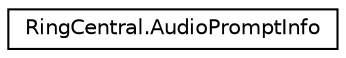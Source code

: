 digraph "Graphical Class Hierarchy"
{
 // LATEX_PDF_SIZE
  edge [fontname="Helvetica",fontsize="10",labelfontname="Helvetica",labelfontsize="10"];
  node [fontname="Helvetica",fontsize="10",shape=record];
  rankdir="LR";
  Node0 [label="RingCentral.AudioPromptInfo",height=0.2,width=0.4,color="black", fillcolor="white", style="filled",URL="$classRingCentral_1_1AudioPromptInfo.html",tooltip="For 'Audio' mode only. Prompt media reference"];
}
